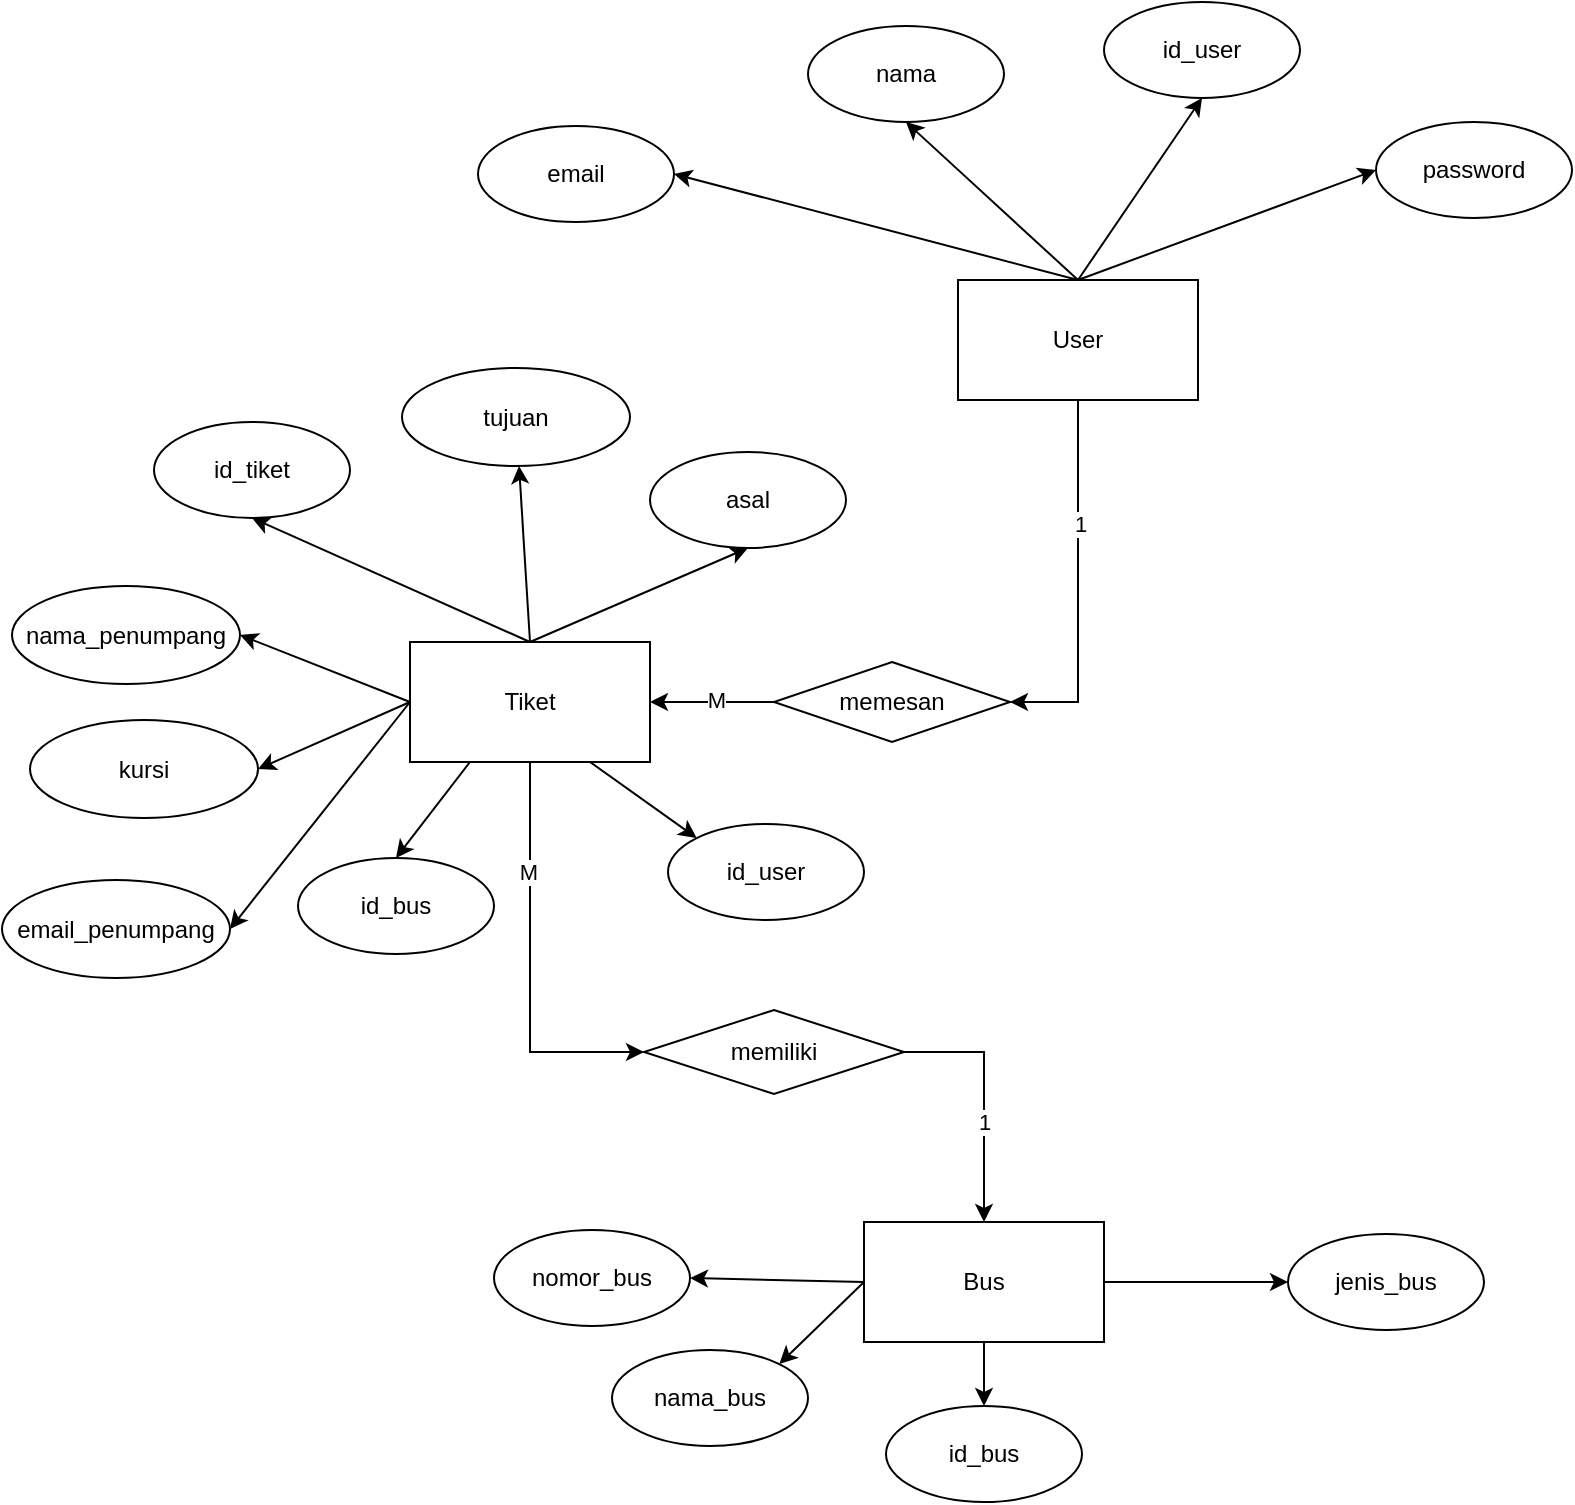 <mxfile version="22.1.2" type="device">
  <diagram name="Page-1" id="SvRcaoyWZs0SxURBqrnx">
    <mxGraphModel dx="1036" dy="654" grid="0" gridSize="10" guides="1" tooltips="1" connect="1" arrows="1" fold="1" page="1" pageScale="1" pageWidth="850" pageHeight="1100" math="0" shadow="0">
      <root>
        <mxCell id="0" />
        <mxCell id="1" parent="0" />
        <mxCell id="hy3aHUQP6oGOvIWSq6Fn-1" value="User" style="rounded=0;whiteSpace=wrap;html=1;" parent="1" vertex="1">
          <mxGeometry x="520" y="244" width="120" height="60" as="geometry" />
        </mxCell>
        <mxCell id="hy3aHUQP6oGOvIWSq6Fn-4" value="Bus" style="rounded=0;whiteSpace=wrap;html=1;" parent="1" vertex="1">
          <mxGeometry x="473" y="715" width="120" height="60" as="geometry" />
        </mxCell>
        <mxCell id="hy3aHUQP6oGOvIWSq6Fn-7" value="id_user" style="ellipse;whiteSpace=wrap;html=1;" parent="1" vertex="1">
          <mxGeometry x="593" y="105" width="98" height="48" as="geometry" />
        </mxCell>
        <mxCell id="hy3aHUQP6oGOvIWSq6Fn-8" value="nama" style="ellipse;whiteSpace=wrap;html=1;" parent="1" vertex="1">
          <mxGeometry x="445" y="117" width="98" height="48" as="geometry" />
        </mxCell>
        <mxCell id="hy3aHUQP6oGOvIWSq6Fn-9" value="email" style="ellipse;whiteSpace=wrap;html=1;" parent="1" vertex="1">
          <mxGeometry x="280" y="167" width="98" height="48" as="geometry" />
        </mxCell>
        <mxCell id="hy3aHUQP6oGOvIWSq6Fn-12" value="password" style="ellipse;whiteSpace=wrap;html=1;" parent="1" vertex="1">
          <mxGeometry x="729" y="165" width="98" height="48" as="geometry" />
        </mxCell>
        <mxCell id="hy3aHUQP6oGOvIWSq6Fn-13" value="jenis_bus" style="ellipse;whiteSpace=wrap;html=1;" parent="1" vertex="1">
          <mxGeometry x="685" y="721" width="98" height="48" as="geometry" />
        </mxCell>
        <mxCell id="hy3aHUQP6oGOvIWSq6Fn-14" value="nomor_bus" style="ellipse;whiteSpace=wrap;html=1;" parent="1" vertex="1">
          <mxGeometry x="288" y="719" width="98" height="48" as="geometry" />
        </mxCell>
        <mxCell id="hy3aHUQP6oGOvIWSq6Fn-15" value="id_bus" style="ellipse;whiteSpace=wrap;html=1;" parent="1" vertex="1">
          <mxGeometry x="484" y="807" width="98" height="48" as="geometry" />
        </mxCell>
        <mxCell id="hy3aHUQP6oGOvIWSq6Fn-16" value="tujuan" style="ellipse;whiteSpace=wrap;html=1;" parent="1" vertex="1">
          <mxGeometry x="242" y="288" width="114" height="49" as="geometry" />
        </mxCell>
        <mxCell id="hy3aHUQP6oGOvIWSq6Fn-17" value="asal" style="ellipse;whiteSpace=wrap;html=1;" parent="1" vertex="1">
          <mxGeometry x="366" y="330" width="98" height="48" as="geometry" />
        </mxCell>
        <mxCell id="hy3aHUQP6oGOvIWSq6Fn-18" value="id_tiket" style="ellipse;whiteSpace=wrap;html=1;" parent="1" vertex="1">
          <mxGeometry x="118" y="315" width="98" height="48" as="geometry" />
        </mxCell>
        <mxCell id="hy3aHUQP6oGOvIWSq6Fn-19" value="" style="endArrow=classic;html=1;rounded=0;entryX=0.5;entryY=1;entryDx=0;entryDy=0;exitX=0.5;exitY=0;exitDx=0;exitDy=0;" parent="1" source="hy3aHUQP6oGOvIWSq6Fn-1" target="hy3aHUQP6oGOvIWSq6Fn-7" edge="1">
          <mxGeometry width="50" height="50" relative="1" as="geometry">
            <mxPoint x="430" y="524" as="sourcePoint" />
            <mxPoint x="480" y="474" as="targetPoint" />
          </mxGeometry>
        </mxCell>
        <mxCell id="hy3aHUQP6oGOvIWSq6Fn-20" value="" style="endArrow=classic;html=1;rounded=0;entryX=0.5;entryY=1;entryDx=0;entryDy=0;exitX=0.5;exitY=0;exitDx=0;exitDy=0;" parent="1" source="hy3aHUQP6oGOvIWSq6Fn-1" target="hy3aHUQP6oGOvIWSq6Fn-8" edge="1">
          <mxGeometry width="50" height="50" relative="1" as="geometry">
            <mxPoint x="561" y="214" as="sourcePoint" />
            <mxPoint x="598" y="200" as="targetPoint" />
          </mxGeometry>
        </mxCell>
        <mxCell id="hy3aHUQP6oGOvIWSq6Fn-22" value="" style="endArrow=classic;html=1;rounded=0;entryX=0;entryY=0.5;entryDx=0;entryDy=0;exitX=0.5;exitY=0;exitDx=0;exitDy=0;" parent="1" source="hy3aHUQP6oGOvIWSq6Fn-1" target="hy3aHUQP6oGOvIWSq6Fn-12" edge="1">
          <mxGeometry width="50" height="50" relative="1" as="geometry">
            <mxPoint x="691" y="314" as="sourcePoint" />
            <mxPoint x="741" y="264" as="targetPoint" />
            <Array as="points" />
          </mxGeometry>
        </mxCell>
        <mxCell id="hy3aHUQP6oGOvIWSq6Fn-23" value="" style="endArrow=classic;html=1;rounded=0;entryX=1;entryY=0.5;entryDx=0;entryDy=0;exitX=0.5;exitY=0;exitDx=0;exitDy=0;" parent="1" source="hy3aHUQP6oGOvIWSq6Fn-1" target="hy3aHUQP6oGOvIWSq6Fn-9" edge="1">
          <mxGeometry width="50" height="50" relative="1" as="geometry">
            <mxPoint x="272" y="303" as="sourcePoint" />
            <mxPoint x="322" y="253" as="targetPoint" />
          </mxGeometry>
        </mxCell>
        <mxCell id="hy3aHUQP6oGOvIWSq6Fn-24" value="" style="endArrow=classic;html=1;rounded=0;entryX=0.5;entryY=1;entryDx=0;entryDy=0;exitX=0.5;exitY=0;exitDx=0;exitDy=0;" parent="1" source="hy3aHUQP6oGOvIWSq6Fn-42" target="hy3aHUQP6oGOvIWSq6Fn-18" edge="1">
          <mxGeometry width="50" height="50" relative="1" as="geometry">
            <mxPoint x="299.5" y="430" as="sourcePoint" />
            <mxPoint x="563" y="373" as="targetPoint" />
          </mxGeometry>
        </mxCell>
        <mxCell id="hy3aHUQP6oGOvIWSq6Fn-25" value="" style="endArrow=classic;html=1;rounded=0;entryX=0.5;entryY=1;entryDx=0;entryDy=0;exitX=0.5;exitY=0;exitDx=0;exitDy=0;" parent="1" source="hy3aHUQP6oGOvIWSq6Fn-42" target="hy3aHUQP6oGOvIWSq6Fn-17" edge="1">
          <mxGeometry width="50" height="50" relative="1" as="geometry">
            <mxPoint x="299.5" y="430" as="sourcePoint" />
            <mxPoint x="562" y="331" as="targetPoint" />
          </mxGeometry>
        </mxCell>
        <mxCell id="hy3aHUQP6oGOvIWSq6Fn-26" value="" style="endArrow=classic;html=1;rounded=0;exitX=0.5;exitY=0;exitDx=0;exitDy=0;" parent="1" source="hy3aHUQP6oGOvIWSq6Fn-42" target="hy3aHUQP6oGOvIWSq6Fn-16" edge="1">
          <mxGeometry width="50" height="50" relative="1" as="geometry">
            <mxPoint x="299.5" y="430" as="sourcePoint" />
            <mxPoint x="628" y="402" as="targetPoint" />
          </mxGeometry>
        </mxCell>
        <mxCell id="hy3aHUQP6oGOvIWSq6Fn-29" value="id_user" style="ellipse;whiteSpace=wrap;html=1;" parent="1" vertex="1">
          <mxGeometry x="375" y="516" width="98" height="48" as="geometry" />
        </mxCell>
        <mxCell id="hy3aHUQP6oGOvIWSq6Fn-32" value="" style="endArrow=classic;html=1;rounded=0;entryX=0.5;entryY=0;entryDx=0;entryDy=0;" parent="1" target="hy3aHUQP6oGOvIWSq6Fn-15" edge="1">
          <mxGeometry width="50" height="50" relative="1" as="geometry">
            <mxPoint x="533" y="775" as="sourcePoint" />
            <mxPoint x="475" y="817" as="targetPoint" />
          </mxGeometry>
        </mxCell>
        <mxCell id="hy3aHUQP6oGOvIWSq6Fn-33" value="" style="endArrow=classic;html=1;rounded=0;exitX=0;exitY=0.5;exitDx=0;exitDy=0;entryX=1;entryY=0.5;entryDx=0;entryDy=0;" parent="1" source="hy3aHUQP6oGOvIWSq6Fn-4" target="hy3aHUQP6oGOvIWSq6Fn-14" edge="1">
          <mxGeometry width="50" height="50" relative="1" as="geometry">
            <mxPoint x="608" y="772" as="sourcePoint" />
            <mxPoint x="658" y="722" as="targetPoint" />
          </mxGeometry>
        </mxCell>
        <mxCell id="hy3aHUQP6oGOvIWSq6Fn-34" value="" style="endArrow=classic;html=1;rounded=0;exitX=1;exitY=0.5;exitDx=0;exitDy=0;entryX=0;entryY=0.5;entryDx=0;entryDy=0;" parent="1" source="hy3aHUQP6oGOvIWSq6Fn-4" target="hy3aHUQP6oGOvIWSq6Fn-13" edge="1">
          <mxGeometry width="50" height="50" relative="1" as="geometry">
            <mxPoint x="567" y="532" as="sourcePoint" />
            <mxPoint x="617" y="482" as="targetPoint" />
          </mxGeometry>
        </mxCell>
        <mxCell id="hy3aHUQP6oGOvIWSq6Fn-35" value="id_bus" style="ellipse;whiteSpace=wrap;html=1;" parent="1" vertex="1">
          <mxGeometry x="190" y="533" width="98" height="48" as="geometry" />
        </mxCell>
        <mxCell id="hy3aHUQP6oGOvIWSq6Fn-36" value="" style="endArrow=classic;html=1;rounded=0;entryX=0.5;entryY=0;entryDx=0;entryDy=0;exitX=0.25;exitY=1;exitDx=0;exitDy=0;" parent="1" source="hy3aHUQP6oGOvIWSq6Fn-42" target="hy3aHUQP6oGOvIWSq6Fn-35" edge="1">
          <mxGeometry width="50" height="50" relative="1" as="geometry">
            <mxPoint x="270.75" y="472.0" as="sourcePoint" />
            <mxPoint x="330" y="455" as="targetPoint" />
          </mxGeometry>
        </mxCell>
        <mxCell id="hy3aHUQP6oGOvIWSq6Fn-37" value="" style="endArrow=classic;html=1;rounded=0;entryX=0;entryY=0;entryDx=0;entryDy=0;exitX=0.75;exitY=1;exitDx=0;exitDy=0;" parent="1" source="hy3aHUQP6oGOvIWSq6Fn-42" target="hy3aHUQP6oGOvIWSq6Fn-29" edge="1">
          <mxGeometry width="50" height="50" relative="1" as="geometry">
            <mxPoint x="328.25" y="472.0" as="sourcePoint" />
            <mxPoint x="490" y="510" as="targetPoint" />
          </mxGeometry>
        </mxCell>
        <mxCell id="hy3aHUQP6oGOvIWSq6Fn-39" value="" style="endArrow=classic;html=1;rounded=0;entryX=1;entryY=0.5;entryDx=0;entryDy=0;" parent="1" source="hy3aHUQP6oGOvIWSq6Fn-45" target="hy3aHUQP6oGOvIWSq6Fn-42" edge="1">
          <mxGeometry width="50" height="50" relative="1" as="geometry">
            <mxPoint x="555" y="393" as="sourcePoint" />
            <mxPoint x="357" y="458" as="targetPoint" />
            <Array as="points" />
          </mxGeometry>
        </mxCell>
        <mxCell id="hy3aHUQP6oGOvIWSq6Fn-47" value="M" style="edgeLabel;html=1;align=center;verticalAlign=middle;resizable=0;points=[];" parent="hy3aHUQP6oGOvIWSq6Fn-39" vertex="1" connectable="0">
          <mxGeometry x="-0.044" y="-1" relative="1" as="geometry">
            <mxPoint as="offset" />
          </mxGeometry>
        </mxCell>
        <mxCell id="hy3aHUQP6oGOvIWSq6Fn-40" value="" style="endArrow=classic;html=1;rounded=0;entryX=0.5;entryY=0;entryDx=0;entryDy=0;exitX=1;exitY=0.5;exitDx=0;exitDy=0;" parent="1" source="hy3aHUQP6oGOvIWSq6Fn-49" target="hy3aHUQP6oGOvIWSq6Fn-4" edge="1">
          <mxGeometry width="50" height="50" relative="1" as="geometry">
            <mxPoint x="299.5" y="486" as="sourcePoint" />
            <mxPoint x="291" y="605" as="targetPoint" />
            <Array as="points">
              <mxPoint x="533" y="630" />
            </Array>
          </mxGeometry>
        </mxCell>
        <mxCell id="hy3aHUQP6oGOvIWSq6Fn-51" value="1" style="edgeLabel;html=1;align=center;verticalAlign=middle;resizable=0;points=[];" parent="hy3aHUQP6oGOvIWSq6Fn-40" vertex="1" connectable="0">
          <mxGeometry x="0.202" relative="1" as="geometry">
            <mxPoint as="offset" />
          </mxGeometry>
        </mxCell>
        <mxCell id="hy3aHUQP6oGOvIWSq6Fn-42" value="Tiket" style="rounded=0;whiteSpace=wrap;html=1;" parent="1" vertex="1">
          <mxGeometry x="246" y="425" width="120" height="60" as="geometry" />
        </mxCell>
        <mxCell id="hy3aHUQP6oGOvIWSq6Fn-43" value="" style="endArrow=classic;html=1;rounded=0;entryX=1;entryY=0.5;entryDx=0;entryDy=0;" parent="1" source="hy3aHUQP6oGOvIWSq6Fn-1" target="hy3aHUQP6oGOvIWSq6Fn-45" edge="1">
          <mxGeometry width="50" height="50" relative="1" as="geometry">
            <mxPoint x="580" y="304" as="sourcePoint" />
            <mxPoint x="366" y="455" as="targetPoint" />
            <Array as="points">
              <mxPoint x="580" y="455" />
            </Array>
          </mxGeometry>
        </mxCell>
        <mxCell id="hy3aHUQP6oGOvIWSq6Fn-46" value="1" style="edgeLabel;html=1;align=center;verticalAlign=middle;resizable=0;points=[];" parent="hy3aHUQP6oGOvIWSq6Fn-43" vertex="1" connectable="0">
          <mxGeometry x="-0.335" y="1" relative="1" as="geometry">
            <mxPoint as="offset" />
          </mxGeometry>
        </mxCell>
        <mxCell id="hy3aHUQP6oGOvIWSq6Fn-45" value="memesan" style="rhombus;whiteSpace=wrap;html=1;" parent="1" vertex="1">
          <mxGeometry x="428" y="435" width="118" height="40" as="geometry" />
        </mxCell>
        <mxCell id="hy3aHUQP6oGOvIWSq6Fn-48" value="" style="endArrow=classic;html=1;rounded=0;entryX=0;entryY=0.5;entryDx=0;entryDy=0;exitX=0.5;exitY=1;exitDx=0;exitDy=0;" parent="1" source="hy3aHUQP6oGOvIWSq6Fn-42" target="hy3aHUQP6oGOvIWSq6Fn-49" edge="1">
          <mxGeometry width="50" height="50" relative="1" as="geometry">
            <mxPoint x="306" y="485" as="sourcePoint" />
            <mxPoint x="533" y="715" as="targetPoint" />
            <Array as="points">
              <mxPoint x="306" y="630" />
            </Array>
          </mxGeometry>
        </mxCell>
        <mxCell id="hy3aHUQP6oGOvIWSq6Fn-50" value="M" style="edgeLabel;html=1;align=center;verticalAlign=middle;resizable=0;points=[];" parent="hy3aHUQP6oGOvIWSq6Fn-48" vertex="1" connectable="0">
          <mxGeometry x="-0.46" y="-1" relative="1" as="geometry">
            <mxPoint as="offset" />
          </mxGeometry>
        </mxCell>
        <mxCell id="hy3aHUQP6oGOvIWSq6Fn-49" value="memiliki" style="rhombus;whiteSpace=wrap;html=1;" parent="1" vertex="1">
          <mxGeometry x="363" y="609" width="130" height="42" as="geometry" />
        </mxCell>
        <mxCell id="a_apXVDqE0RaCwlf4ZdV-1" value="nama_penumpang" style="ellipse;whiteSpace=wrap;html=1;" vertex="1" parent="1">
          <mxGeometry x="47" y="397" width="114" height="49" as="geometry" />
        </mxCell>
        <mxCell id="a_apXVDqE0RaCwlf4ZdV-2" value="kursi" style="ellipse;whiteSpace=wrap;html=1;" vertex="1" parent="1">
          <mxGeometry x="56" y="464" width="114" height="49" as="geometry" />
        </mxCell>
        <mxCell id="a_apXVDqE0RaCwlf4ZdV-3" value="email_penumpang" style="ellipse;whiteSpace=wrap;html=1;" vertex="1" parent="1">
          <mxGeometry x="42" y="544" width="114" height="49" as="geometry" />
        </mxCell>
        <mxCell id="a_apXVDqE0RaCwlf4ZdV-4" value="" style="endArrow=classic;html=1;rounded=0;entryX=1;entryY=0.5;entryDx=0;entryDy=0;exitX=0;exitY=0.5;exitDx=0;exitDy=0;" edge="1" parent="1" source="hy3aHUQP6oGOvIWSq6Fn-42" target="a_apXVDqE0RaCwlf4ZdV-1">
          <mxGeometry width="50" height="50" relative="1" as="geometry">
            <mxPoint x="168" y="484" as="sourcePoint" />
            <mxPoint x="218" y="434" as="targetPoint" />
          </mxGeometry>
        </mxCell>
        <mxCell id="a_apXVDqE0RaCwlf4ZdV-5" value="" style="endArrow=classic;html=1;rounded=0;entryX=1;entryY=0.5;entryDx=0;entryDy=0;exitX=0;exitY=0.5;exitDx=0;exitDy=0;" edge="1" parent="1" source="hy3aHUQP6oGOvIWSq6Fn-42" target="a_apXVDqE0RaCwlf4ZdV-2">
          <mxGeometry width="50" height="50" relative="1" as="geometry">
            <mxPoint x="76" y="524" as="sourcePoint" />
            <mxPoint x="126" y="474" as="targetPoint" />
          </mxGeometry>
        </mxCell>
        <mxCell id="a_apXVDqE0RaCwlf4ZdV-6" value="" style="endArrow=classic;html=1;rounded=0;entryX=1;entryY=0.5;entryDx=0;entryDy=0;exitX=0;exitY=0.5;exitDx=0;exitDy=0;" edge="1" parent="1" source="hy3aHUQP6oGOvIWSq6Fn-42" target="a_apXVDqE0RaCwlf4ZdV-3">
          <mxGeometry width="50" height="50" relative="1" as="geometry">
            <mxPoint x="89" y="507" as="sourcePoint" />
            <mxPoint x="139" y="457" as="targetPoint" />
          </mxGeometry>
        </mxCell>
        <mxCell id="a_apXVDqE0RaCwlf4ZdV-7" value="nama_bus" style="ellipse;whiteSpace=wrap;html=1;" vertex="1" parent="1">
          <mxGeometry x="347" y="779" width="98" height="48" as="geometry" />
        </mxCell>
        <mxCell id="a_apXVDqE0RaCwlf4ZdV-8" value="" style="endArrow=classic;html=1;rounded=0;entryX=1;entryY=0;entryDx=0;entryDy=0;exitX=0;exitY=0.5;exitDx=0;exitDy=0;" edge="1" parent="1" source="hy3aHUQP6oGOvIWSq6Fn-4" target="a_apXVDqE0RaCwlf4ZdV-7">
          <mxGeometry width="50" height="50" relative="1" as="geometry">
            <mxPoint x="97" y="787" as="sourcePoint" />
            <mxPoint x="147" y="737" as="targetPoint" />
          </mxGeometry>
        </mxCell>
      </root>
    </mxGraphModel>
  </diagram>
</mxfile>
